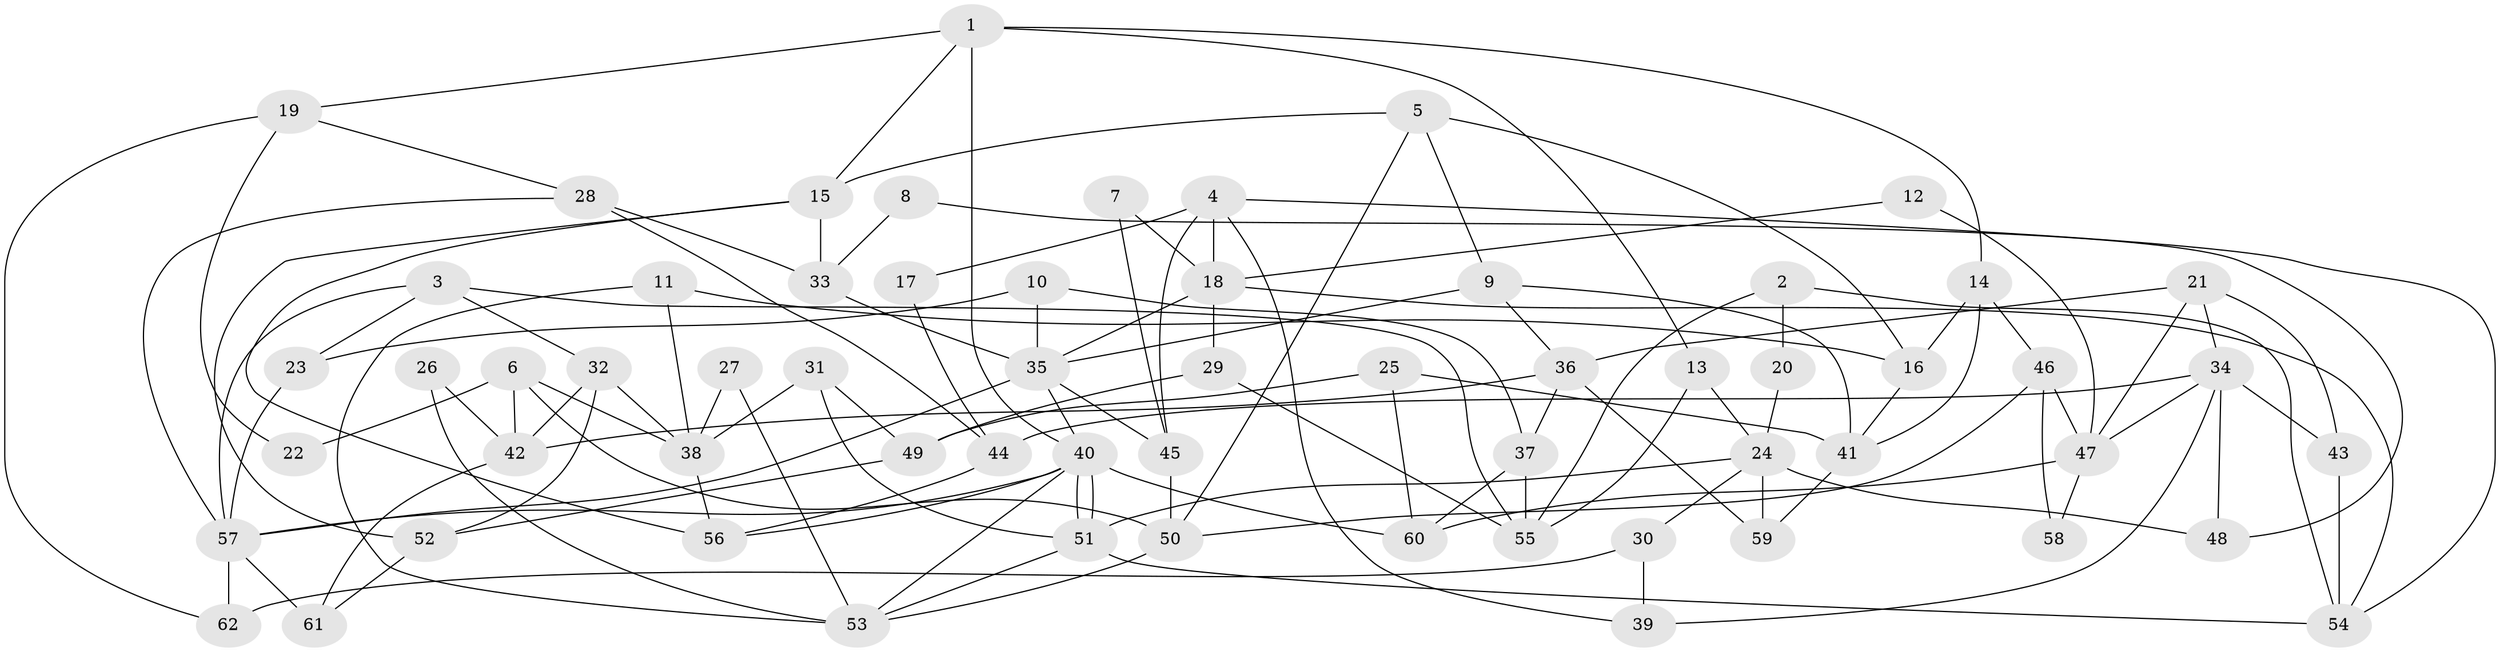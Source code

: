 // coarse degree distribution, {2: 0.16666666666666666, 4: 0.4444444444444444, 3: 0.1111111111111111, 7: 0.1111111111111111, 8: 0.1111111111111111, 6: 0.05555555555555555}
// Generated by graph-tools (version 1.1) at 2025/54/03/04/25 21:54:08]
// undirected, 62 vertices, 124 edges
graph export_dot {
graph [start="1"]
  node [color=gray90,style=filled];
  1;
  2;
  3;
  4;
  5;
  6;
  7;
  8;
  9;
  10;
  11;
  12;
  13;
  14;
  15;
  16;
  17;
  18;
  19;
  20;
  21;
  22;
  23;
  24;
  25;
  26;
  27;
  28;
  29;
  30;
  31;
  32;
  33;
  34;
  35;
  36;
  37;
  38;
  39;
  40;
  41;
  42;
  43;
  44;
  45;
  46;
  47;
  48;
  49;
  50;
  51;
  52;
  53;
  54;
  55;
  56;
  57;
  58;
  59;
  60;
  61;
  62;
  1 -- 40;
  1 -- 14;
  1 -- 13;
  1 -- 15;
  1 -- 19;
  2 -- 54;
  2 -- 55;
  2 -- 20;
  3 -- 55;
  3 -- 57;
  3 -- 23;
  3 -- 32;
  4 -- 18;
  4 -- 39;
  4 -- 17;
  4 -- 45;
  4 -- 54;
  5 -- 15;
  5 -- 16;
  5 -- 9;
  5 -- 50;
  6 -- 42;
  6 -- 50;
  6 -- 22;
  6 -- 38;
  7 -- 45;
  7 -- 18;
  8 -- 33;
  8 -- 48;
  9 -- 35;
  9 -- 36;
  9 -- 41;
  10 -- 35;
  10 -- 37;
  10 -- 23;
  11 -- 38;
  11 -- 53;
  11 -- 16;
  12 -- 47;
  12 -- 18;
  13 -- 24;
  13 -- 55;
  14 -- 16;
  14 -- 46;
  14 -- 41;
  15 -- 56;
  15 -- 33;
  15 -- 52;
  16 -- 41;
  17 -- 44;
  18 -- 35;
  18 -- 54;
  18 -- 29;
  19 -- 28;
  19 -- 22;
  19 -- 62;
  20 -- 24;
  21 -- 36;
  21 -- 43;
  21 -- 34;
  21 -- 47;
  23 -- 57;
  24 -- 59;
  24 -- 51;
  24 -- 30;
  24 -- 48;
  25 -- 41;
  25 -- 49;
  25 -- 60;
  26 -- 53;
  26 -- 42;
  27 -- 38;
  27 -- 53;
  28 -- 44;
  28 -- 33;
  28 -- 57;
  29 -- 49;
  29 -- 55;
  30 -- 62;
  30 -- 39;
  31 -- 51;
  31 -- 38;
  31 -- 49;
  32 -- 52;
  32 -- 38;
  32 -- 42;
  33 -- 35;
  34 -- 47;
  34 -- 39;
  34 -- 43;
  34 -- 44;
  34 -- 48;
  35 -- 57;
  35 -- 40;
  35 -- 45;
  36 -- 37;
  36 -- 42;
  36 -- 59;
  37 -- 60;
  37 -- 55;
  38 -- 56;
  40 -- 51;
  40 -- 51;
  40 -- 57;
  40 -- 53;
  40 -- 56;
  40 -- 60;
  41 -- 59;
  42 -- 61;
  43 -- 54;
  44 -- 56;
  45 -- 50;
  46 -- 47;
  46 -- 50;
  46 -- 58;
  47 -- 60;
  47 -- 58;
  49 -- 52;
  50 -- 53;
  51 -- 53;
  51 -- 54;
  52 -- 61;
  57 -- 61;
  57 -- 62;
}
